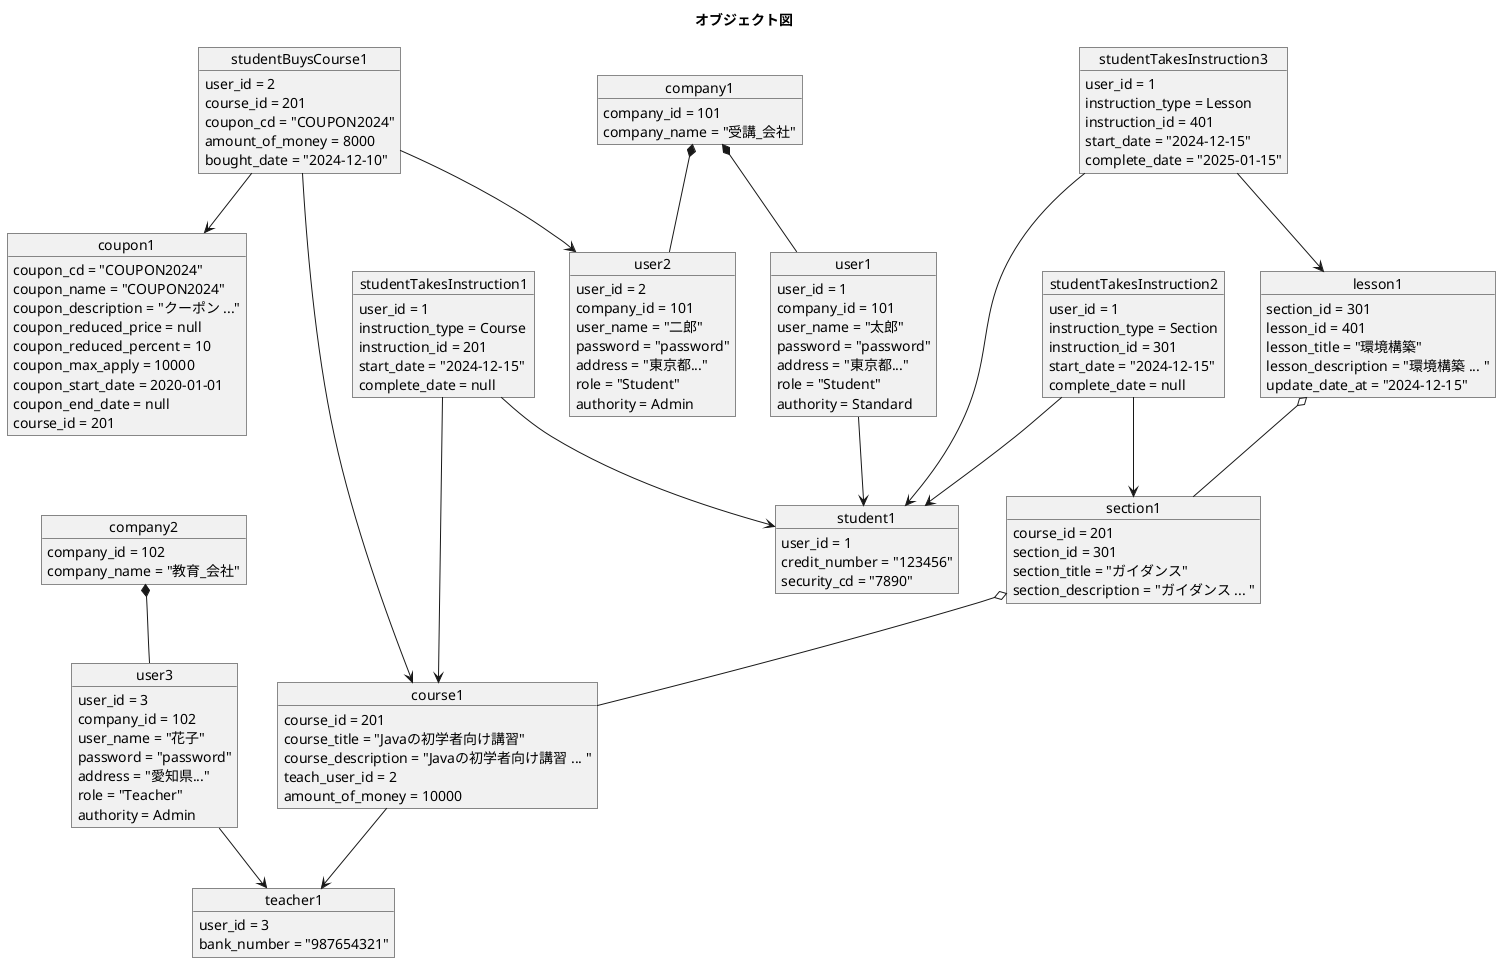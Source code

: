 @startuml オブジェクト図
title オブジェクト図

object user1 {
    user_id = 1
    company_id = 101
    user_name = "太郎"
    password = "password"
    address = "東京都..."
    role = "Student"
    authority = Standard
}

object user2 {
    user_id = 2
    company_id = 101
    user_name = "二郎"
    password = "password"
    address = "東京都..."
    role = "Student"
    authority = Admin
}

object user3 {
    user_id = 3
    company_id = 102
    user_name = "花子"
    password = "password"
    address = "愛知県..."
    role = "Teacher"
    authority = Admin
}

object student1 {
    user_id = 1
    credit_number = "123456"
    security_cd = "7890"
}

object teacher1 {
    user_id = 3
    bank_number = "987654321"
}

object company1 {
    company_id = 101
    company_name = "受講_会社"
}

object company2 {
    company_id = 102
    company_name = "教育_会社"
}

object course1 {
    course_id = 201
    course_title = "Javaの初学者向け講習"
    course_description = "Javaの初学者向け講習 ... "
    teach_user_id = 2
    amount_of_money = 10000
}

object section1 {
    course_id = 201
    section_id = 301
    section_title = "ガイダンス"
    section_description = "ガイダンス ... "
}

object lesson1 {
    section_id = 301
    lesson_id = 401
    lesson_title = "環境構築"
    lesson_description = "環境構築 ... "
    update_date_at = "2024-12-15"
}

object coupon1 {
    coupon_cd = "COUPON2024"
    coupon_name = "COUPON2024"
    coupon_description = "クーポン ..."
    coupon_reduced_price = null
    coupon_reduced_percent = 10
    coupon_max_apply = 10000
    coupon_start_date = 2020-01-01
    coupon_end_date = null
    course_id = 201
}

object studentBuysCourse1 {
    user_id = 2
    course_id = 201
    coupon_cd = "COUPON2024"
    amount_of_money = 8000
    bought_date = "2024-12-10"
}

object studentTakesInstruction1 {
    user_id = 1
    instruction_type = Course
    instruction_id = 201
    start_date = "2024-12-15"
    complete_date = null
}

object studentTakesInstruction2 {
    user_id = 1
    instruction_type = Section
    instruction_id = 301
    start_date = "2024-12-15"
    complete_date = null
}

object studentTakesInstruction3 {
    user_id = 1
    instruction_type = Lesson
    instruction_id = 401
    start_date = "2024-12-15"
    complete_date = "2025-01-15"
}

' 関係定義
user1 --> student1
user3 --> teacher1
company1 *-- user1
company1 *-- user2
company2 *-- user3
course1 --> teacher1
section1 o-- course1
lesson1 o-- section1
studentBuysCourse1 --> user2
studentBuysCourse1 --> course1
studentBuysCourse1 --> coupon1
studentTakesInstruction1 --> student1
studentTakesInstruction1 --> course1
studentTakesInstruction2 --> student1
studentTakesInstruction2 --> section1
studentTakesInstruction3 --> student1
studentTakesInstruction3 --> lesson1

@enduml
